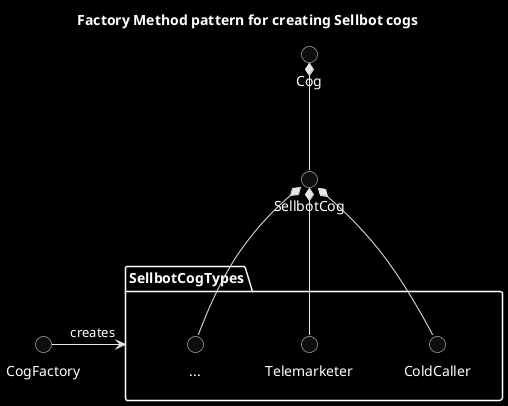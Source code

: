 @startuml SellbotCogFactoryMethod

skinparam Monochrome reverse

title Factory Method pattern for creating Sellbot cogs

Cog *-- SellbotCog

package SellbotCogTypes {
  SellbotCog *-- ...
  SellbotCog *-- Telemarketer
  SellbotCog *-- ColdCaller
}

CogFactory -> SellbotCogTypes: creates

@enduml

